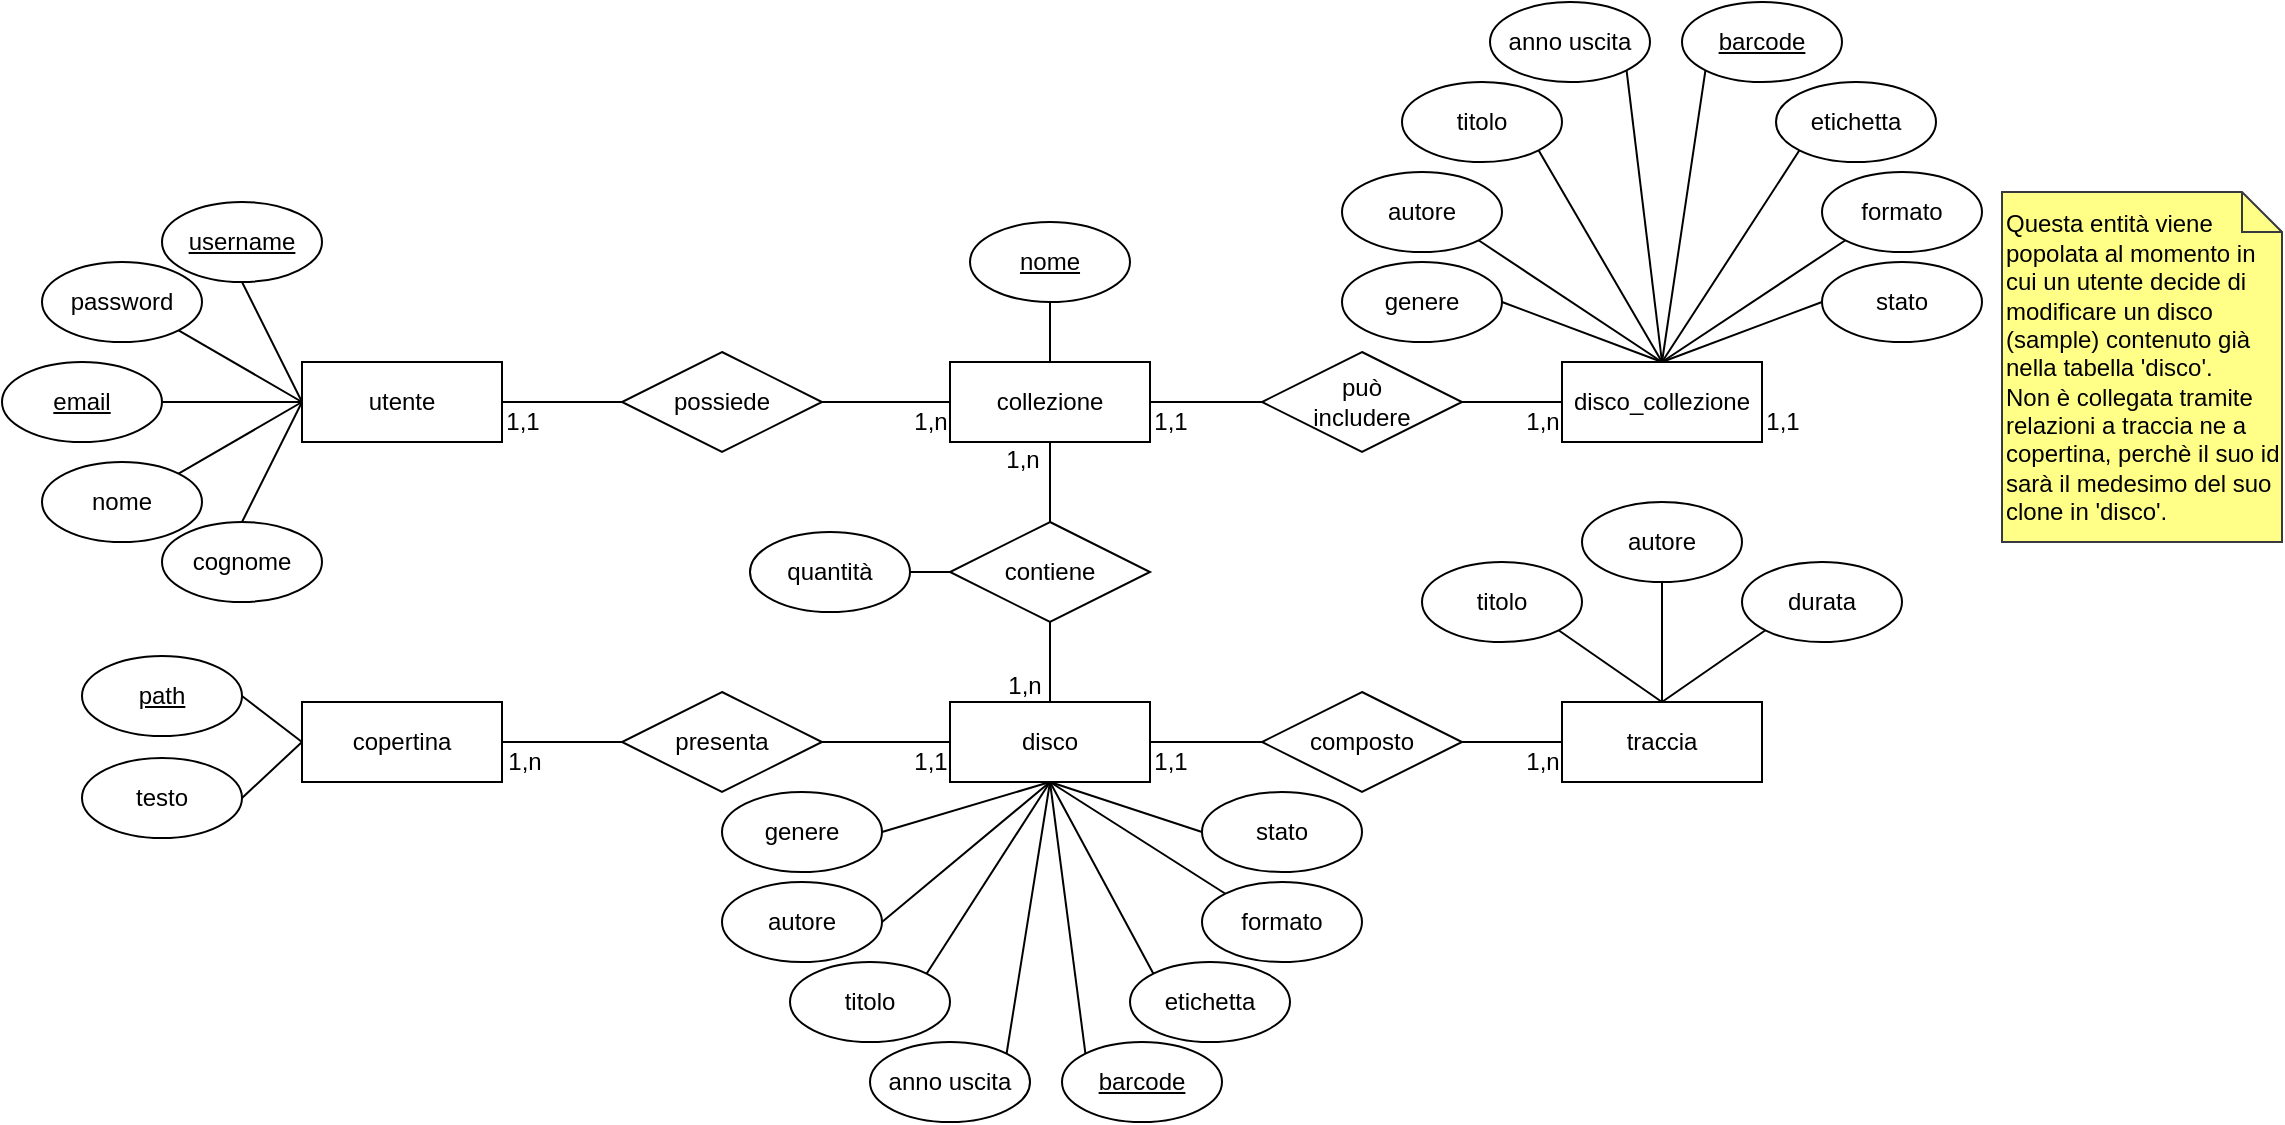 <mxfile version="20.0.3" type="device"><diagram id="9C5ScU2kkhxl5Dl63eEf" name="Page-1"><mxGraphModel dx="1412" dy="1539" grid="1" gridSize="10" guides="1" tooltips="1" connect="1" arrows="1" fold="1" page="1" pageScale="1" pageWidth="827" pageHeight="1169" math="0" shadow="0"><root><mxCell id="0"/><mxCell id="1" parent="0"/><mxCell id="UA9ULOvgtSy7m1eGcbgd-25" style="edgeStyle=none;rounded=0;orthogonalLoop=1;jettySize=auto;html=1;exitX=1;exitY=0.5;exitDx=0;exitDy=0;endArrow=none;endFill=0;" edge="1" parent="1" source="UA9ULOvgtSy7m1eGcbgd-1" target="UA9ULOvgtSy7m1eGcbgd-24"><mxGeometry relative="1" as="geometry"/></mxCell><mxCell id="UA9ULOvgtSy7m1eGcbgd-1" value="utente" style="whiteSpace=wrap;html=1;align=center;" vertex="1" parent="1"><mxGeometry x="90" y="110" width="100" height="40" as="geometry"/></mxCell><mxCell id="UA9ULOvgtSy7m1eGcbgd-72" style="edgeStyle=none;rounded=0;orthogonalLoop=1;jettySize=auto;html=1;entryX=0;entryY=0.5;entryDx=0;entryDy=0;endArrow=none;endFill=0;" edge="1" parent="1" source="UA9ULOvgtSy7m1eGcbgd-2" target="UA9ULOvgtSy7m1eGcbgd-71"><mxGeometry relative="1" as="geometry"/></mxCell><mxCell id="UA9ULOvgtSy7m1eGcbgd-2" value="collezione" style="whiteSpace=wrap;html=1;align=center;" vertex="1" parent="1"><mxGeometry x="414" y="110" width="100" height="40" as="geometry"/></mxCell><mxCell id="UA9ULOvgtSy7m1eGcbgd-60" style="edgeStyle=none;rounded=0;orthogonalLoop=1;jettySize=auto;html=1;exitX=1;exitY=0.5;exitDx=0;exitDy=0;entryX=0;entryY=0.5;entryDx=0;entryDy=0;endArrow=none;endFill=0;" edge="1" parent="1" source="UA9ULOvgtSy7m1eGcbgd-3" target="UA9ULOvgtSy7m1eGcbgd-58"><mxGeometry relative="1" as="geometry"/></mxCell><mxCell id="UA9ULOvgtSy7m1eGcbgd-3" value="copertina" style="whiteSpace=wrap;html=1;align=center;" vertex="1" parent="1"><mxGeometry x="90" y="280" width="100" height="40" as="geometry"/></mxCell><mxCell id="UA9ULOvgtSy7m1eGcbgd-4" value="traccia" style="whiteSpace=wrap;html=1;align=center;" vertex="1" parent="1"><mxGeometry x="720" y="280" width="100" height="40" as="geometry"/></mxCell><mxCell id="UA9ULOvgtSy7m1eGcbgd-56" style="edgeStyle=none;rounded=0;orthogonalLoop=1;jettySize=auto;html=1;exitX=1;exitY=0.5;exitDx=0;exitDy=0;entryX=0;entryY=0.5;entryDx=0;entryDy=0;endArrow=none;endFill=0;" edge="1" parent="1" source="UA9ULOvgtSy7m1eGcbgd-5" target="UA9ULOvgtSy7m1eGcbgd-55"><mxGeometry relative="1" as="geometry"/></mxCell><mxCell id="UA9ULOvgtSy7m1eGcbgd-5" value="disco" style="whiteSpace=wrap;html=1;align=center;" vertex="1" parent="1"><mxGeometry x="414" y="280" width="100" height="40" as="geometry"/></mxCell><mxCell id="UA9ULOvgtSy7m1eGcbgd-16" style="edgeStyle=none;rounded=0;orthogonalLoop=1;jettySize=auto;html=1;exitX=0.5;exitY=1;exitDx=0;exitDy=0;entryX=0;entryY=0.5;entryDx=0;entryDy=0;endArrow=none;endFill=0;" edge="1" parent="1" source="UA9ULOvgtSy7m1eGcbgd-6" target="UA9ULOvgtSy7m1eGcbgd-1"><mxGeometry relative="1" as="geometry"/></mxCell><mxCell id="UA9ULOvgtSy7m1eGcbgd-6" value="username" style="ellipse;whiteSpace=wrap;html=1;align=center;fontStyle=4;" vertex="1" parent="1"><mxGeometry x="20" y="30" width="80" height="40" as="geometry"/></mxCell><mxCell id="UA9ULOvgtSy7m1eGcbgd-14" style="edgeStyle=none;rounded=0;orthogonalLoop=1;jettySize=auto;html=1;exitX=1;exitY=0;exitDx=0;exitDy=0;entryX=0;entryY=0.5;entryDx=0;entryDy=0;endArrow=none;endFill=0;" edge="1" parent="1" source="UA9ULOvgtSy7m1eGcbgd-7" target="UA9ULOvgtSy7m1eGcbgd-1"><mxGeometry relative="1" as="geometry"/></mxCell><mxCell id="UA9ULOvgtSy7m1eGcbgd-7" value="nome" style="ellipse;whiteSpace=wrap;html=1;align=center;" vertex="1" parent="1"><mxGeometry x="-40" y="160" width="80" height="40" as="geometry"/></mxCell><mxCell id="UA9ULOvgtSy7m1eGcbgd-12" style="rounded=0;orthogonalLoop=1;jettySize=auto;html=1;exitX=1;exitY=0.5;exitDx=0;exitDy=0;entryX=0;entryY=0.5;entryDx=0;entryDy=0;endArrow=none;endFill=0;" edge="1" parent="1" source="UA9ULOvgtSy7m1eGcbgd-9" target="UA9ULOvgtSy7m1eGcbgd-1"><mxGeometry relative="1" as="geometry"/></mxCell><mxCell id="UA9ULOvgtSy7m1eGcbgd-9" value="email" style="ellipse;whiteSpace=wrap;html=1;align=center;fontStyle=4;" vertex="1" parent="1"><mxGeometry x="-60" y="110" width="80" height="40" as="geometry"/></mxCell><mxCell id="UA9ULOvgtSy7m1eGcbgd-15" style="edgeStyle=none;rounded=0;orthogonalLoop=1;jettySize=auto;html=1;exitX=0.5;exitY=0;exitDx=0;exitDy=0;endArrow=none;endFill=0;" edge="1" parent="1" source="UA9ULOvgtSy7m1eGcbgd-10"><mxGeometry relative="1" as="geometry"><mxPoint x="90" y="130" as="targetPoint"/></mxGeometry></mxCell><mxCell id="UA9ULOvgtSy7m1eGcbgd-10" value="cognome&lt;span style=&quot;color: rgba(0, 0, 0, 0); font-family: monospace; font-size: 0px; text-align: start;&quot;&gt;%3CmxGraphModel%3E%3Croot%3E%3CmxCell%20id%3D%220%22%2F%3E%3CmxCell%20id%3D%221%22%20parent%3D%220%22%2F%3E%3CmxCell%20id%3D%222%22%20value%3D%22nome%22%20style%3D%22ellipse%3BwhiteSpace%3Dwrap%3Bhtml%3D1%3Balign%3Dcenter%3B%22%20vertex%3D%221%22%20parent%3D%221%22%3E%3CmxGeometry%20x%3D%22170%22%20y%3D%22220%22%20width%3D%2280%22%20height%3D%2240%22%20as%3D%22geometry%22%2F%3E%3C%2FmxCell%3E%3C%2Froot%3E%3C%2FmxGraphModel%3E&lt;/span&gt;" style="ellipse;whiteSpace=wrap;html=1;align=center;" vertex="1" parent="1"><mxGeometry x="20" y="190" width="80" height="40" as="geometry"/></mxCell><mxCell id="UA9ULOvgtSy7m1eGcbgd-13" style="edgeStyle=none;rounded=0;orthogonalLoop=1;jettySize=auto;html=1;exitX=1;exitY=1;exitDx=0;exitDy=0;entryX=0;entryY=0.5;entryDx=0;entryDy=0;endArrow=none;endFill=0;" edge="1" parent="1" source="UA9ULOvgtSy7m1eGcbgd-11" target="UA9ULOvgtSy7m1eGcbgd-1"><mxGeometry relative="1" as="geometry"/></mxCell><mxCell id="UA9ULOvgtSy7m1eGcbgd-11" value="password" style="ellipse;whiteSpace=wrap;html=1;align=center;" vertex="1" parent="1"><mxGeometry x="-40" y="60" width="80" height="40" as="geometry"/></mxCell><mxCell id="UA9ULOvgtSy7m1eGcbgd-18" style="edgeStyle=none;rounded=0;orthogonalLoop=1;jettySize=auto;html=1;endArrow=none;endFill=0;" edge="1" parent="1" target="UA9ULOvgtSy7m1eGcbgd-2"><mxGeometry relative="1" as="geometry"><mxPoint x="464" y="80" as="sourcePoint"/></mxGeometry></mxCell><mxCell id="UA9ULOvgtSy7m1eGcbgd-17" value="nome" style="ellipse;whiteSpace=wrap;html=1;align=center;fontStyle=4;" vertex="1" parent="1"><mxGeometry x="424" y="40" width="80" height="40" as="geometry"/></mxCell><mxCell id="UA9ULOvgtSy7m1eGcbgd-22" style="edgeStyle=none;rounded=0;orthogonalLoop=1;jettySize=auto;html=1;exitX=0.5;exitY=0;exitDx=0;exitDy=0;entryX=0.5;entryY=1;entryDx=0;entryDy=0;endArrow=none;endFill=0;" edge="1" parent="1" source="UA9ULOvgtSy7m1eGcbgd-19" target="UA9ULOvgtSy7m1eGcbgd-2"><mxGeometry relative="1" as="geometry"/></mxCell><mxCell id="UA9ULOvgtSy7m1eGcbgd-23" style="edgeStyle=none;rounded=0;orthogonalLoop=1;jettySize=auto;html=1;exitX=0.5;exitY=1;exitDx=0;exitDy=0;endArrow=none;endFill=0;" edge="1" parent="1" source="UA9ULOvgtSy7m1eGcbgd-19" target="UA9ULOvgtSy7m1eGcbgd-5"><mxGeometry relative="1" as="geometry"/></mxCell><mxCell id="UA9ULOvgtSy7m1eGcbgd-19" value="contiene" style="shape=rhombus;perimeter=rhombusPerimeter;whiteSpace=wrap;html=1;align=center;" vertex="1" parent="1"><mxGeometry x="414" y="190" width="100" height="50" as="geometry"/></mxCell><mxCell id="UA9ULOvgtSy7m1eGcbgd-21" style="edgeStyle=none;rounded=0;orthogonalLoop=1;jettySize=auto;html=1;exitX=1;exitY=0.5;exitDx=0;exitDy=0;entryX=0;entryY=0.5;entryDx=0;entryDy=0;endArrow=none;endFill=0;" edge="1" parent="1" source="UA9ULOvgtSy7m1eGcbgd-20" target="UA9ULOvgtSy7m1eGcbgd-19"><mxGeometry relative="1" as="geometry"/></mxCell><mxCell id="UA9ULOvgtSy7m1eGcbgd-20" value="quantità" style="ellipse;whiteSpace=wrap;html=1;align=center;" vertex="1" parent="1"><mxGeometry x="314" y="195" width="80" height="40" as="geometry"/></mxCell><mxCell id="UA9ULOvgtSy7m1eGcbgd-26" style="edgeStyle=none;rounded=0;orthogonalLoop=1;jettySize=auto;html=1;exitX=1;exitY=0.5;exitDx=0;exitDy=0;entryX=0;entryY=0.5;entryDx=0;entryDy=0;endArrow=none;endFill=0;" edge="1" parent="1" source="UA9ULOvgtSy7m1eGcbgd-24" target="UA9ULOvgtSy7m1eGcbgd-2"><mxGeometry relative="1" as="geometry"/></mxCell><mxCell id="UA9ULOvgtSy7m1eGcbgd-24" value="possiede" style="shape=rhombus;perimeter=rhombusPerimeter;whiteSpace=wrap;html=1;align=center;" vertex="1" parent="1"><mxGeometry x="250" y="105" width="100" height="50" as="geometry"/></mxCell><mxCell id="UA9ULOvgtSy7m1eGcbgd-44" style="edgeStyle=none;rounded=0;orthogonalLoop=1;jettySize=auto;html=1;exitX=0;exitY=0;exitDx=0;exitDy=0;entryX=0.5;entryY=1;entryDx=0;entryDy=0;endArrow=none;endFill=0;" edge="1" parent="1" source="UA9ULOvgtSy7m1eGcbgd-27" target="UA9ULOvgtSy7m1eGcbgd-5"><mxGeometry relative="1" as="geometry"/></mxCell><mxCell id="UA9ULOvgtSy7m1eGcbgd-27" value="barcode" style="ellipse;whiteSpace=wrap;html=1;align=center;fontStyle=4;" vertex="1" parent="1"><mxGeometry x="470" y="450" width="80" height="40" as="geometry"/></mxCell><mxCell id="UA9ULOvgtSy7m1eGcbgd-41" style="edgeStyle=none;rounded=0;orthogonalLoop=1;jettySize=auto;html=1;exitX=1;exitY=0.5;exitDx=0;exitDy=0;entryX=0.5;entryY=1;entryDx=0;entryDy=0;endArrow=none;endFill=0;" edge="1" parent="1" source="UA9ULOvgtSy7m1eGcbgd-28" target="UA9ULOvgtSy7m1eGcbgd-5"><mxGeometry relative="1" as="geometry"/></mxCell><mxCell id="UA9ULOvgtSy7m1eGcbgd-28" value="autore" style="ellipse;whiteSpace=wrap;html=1;align=center;" vertex="1" parent="1"><mxGeometry x="300" y="370" width="80" height="40" as="geometry"/></mxCell><mxCell id="UA9ULOvgtSy7m1eGcbgd-42" style="edgeStyle=none;rounded=0;orthogonalLoop=1;jettySize=auto;html=1;exitX=1;exitY=0;exitDx=0;exitDy=0;entryX=0.5;entryY=1;entryDx=0;entryDy=0;endArrow=none;endFill=0;" edge="1" parent="1" source="UA9ULOvgtSy7m1eGcbgd-29" target="UA9ULOvgtSy7m1eGcbgd-5"><mxGeometry relative="1" as="geometry"/></mxCell><mxCell id="UA9ULOvgtSy7m1eGcbgd-29" value="titolo" style="ellipse;whiteSpace=wrap;html=1;align=center;" vertex="1" parent="1"><mxGeometry x="334" y="410" width="80" height="40" as="geometry"/></mxCell><mxCell id="UA9ULOvgtSy7m1eGcbgd-43" style="edgeStyle=none;rounded=0;orthogonalLoop=1;jettySize=auto;html=1;exitX=1;exitY=0;exitDx=0;exitDy=0;entryX=0.5;entryY=1;entryDx=0;entryDy=0;endArrow=none;endFill=0;" edge="1" parent="1" source="UA9ULOvgtSy7m1eGcbgd-30" target="UA9ULOvgtSy7m1eGcbgd-5"><mxGeometry relative="1" as="geometry"/></mxCell><mxCell id="UA9ULOvgtSy7m1eGcbgd-30" value="anno uscita" style="ellipse;whiteSpace=wrap;html=1;align=center;" vertex="1" parent="1"><mxGeometry x="374" y="450" width="80" height="40" as="geometry"/></mxCell><mxCell id="UA9ULOvgtSy7m1eGcbgd-45" style="edgeStyle=none;rounded=0;orthogonalLoop=1;jettySize=auto;html=1;exitX=0;exitY=0;exitDx=0;exitDy=0;entryX=0.5;entryY=1;entryDx=0;entryDy=0;endArrow=none;endFill=0;" edge="1" parent="1" source="UA9ULOvgtSy7m1eGcbgd-31" target="UA9ULOvgtSy7m1eGcbgd-5"><mxGeometry relative="1" as="geometry"/></mxCell><mxCell id="UA9ULOvgtSy7m1eGcbgd-31" value="etichetta" style="ellipse;whiteSpace=wrap;html=1;align=center;" vertex="1" parent="1"><mxGeometry x="504" y="410" width="80" height="40" as="geometry"/></mxCell><mxCell id="UA9ULOvgtSy7m1eGcbgd-39" style="edgeStyle=none;rounded=0;orthogonalLoop=1;jettySize=auto;html=1;exitX=1;exitY=0.5;exitDx=0;exitDy=0;entryX=0.5;entryY=1;entryDx=0;entryDy=0;endArrow=none;endFill=0;" edge="1" parent="1" source="UA9ULOvgtSy7m1eGcbgd-32" target="UA9ULOvgtSy7m1eGcbgd-5"><mxGeometry relative="1" as="geometry"/></mxCell><mxCell id="UA9ULOvgtSy7m1eGcbgd-32" value="genere" style="ellipse;whiteSpace=wrap;html=1;align=center;" vertex="1" parent="1"><mxGeometry x="300" y="325" width="80" height="40" as="geometry"/></mxCell><mxCell id="UA9ULOvgtSy7m1eGcbgd-47" style="edgeStyle=none;rounded=0;orthogonalLoop=1;jettySize=auto;html=1;exitX=0;exitY=0.5;exitDx=0;exitDy=0;entryX=0.5;entryY=1;entryDx=0;entryDy=0;endArrow=none;endFill=0;" edge="1" parent="1" source="UA9ULOvgtSy7m1eGcbgd-33" target="UA9ULOvgtSy7m1eGcbgd-5"><mxGeometry relative="1" as="geometry"/></mxCell><mxCell id="UA9ULOvgtSy7m1eGcbgd-33" value="stato" style="ellipse;whiteSpace=wrap;html=1;align=center;" vertex="1" parent="1"><mxGeometry x="540" y="325" width="80" height="40" as="geometry"/></mxCell><mxCell id="UA9ULOvgtSy7m1eGcbgd-46" style="edgeStyle=none;rounded=0;orthogonalLoop=1;jettySize=auto;html=1;exitX=0;exitY=0;exitDx=0;exitDy=0;entryX=0.5;entryY=1;entryDx=0;entryDy=0;endArrow=none;endFill=0;" edge="1" parent="1" source="UA9ULOvgtSy7m1eGcbgd-34" target="UA9ULOvgtSy7m1eGcbgd-5"><mxGeometry relative="1" as="geometry"/></mxCell><mxCell id="UA9ULOvgtSy7m1eGcbgd-34" value="formato" style="ellipse;whiteSpace=wrap;html=1;align=center;" vertex="1" parent="1"><mxGeometry x="540" y="370" width="80" height="40" as="geometry"/></mxCell><mxCell id="UA9ULOvgtSy7m1eGcbgd-51" style="edgeStyle=none;rounded=0;orthogonalLoop=1;jettySize=auto;html=1;exitX=1;exitY=1;exitDx=0;exitDy=0;entryX=0.5;entryY=0;entryDx=0;entryDy=0;endArrow=none;endFill=0;" edge="1" parent="1" source="UA9ULOvgtSy7m1eGcbgd-48" target="UA9ULOvgtSy7m1eGcbgd-4"><mxGeometry relative="1" as="geometry"/></mxCell><mxCell id="UA9ULOvgtSy7m1eGcbgd-48" value="titolo" style="ellipse;whiteSpace=wrap;html=1;align=center;" vertex="1" parent="1"><mxGeometry x="650" y="210" width="80" height="40" as="geometry"/></mxCell><mxCell id="UA9ULOvgtSy7m1eGcbgd-53" style="edgeStyle=none;rounded=0;orthogonalLoop=1;jettySize=auto;html=1;entryX=0.5;entryY=0;entryDx=0;entryDy=0;endArrow=none;endFill=0;" edge="1" parent="1" source="UA9ULOvgtSy7m1eGcbgd-49" target="UA9ULOvgtSy7m1eGcbgd-4"><mxGeometry relative="1" as="geometry"/></mxCell><mxCell id="UA9ULOvgtSy7m1eGcbgd-49" value="autore" style="ellipse;whiteSpace=wrap;html=1;align=center;" vertex="1" parent="1"><mxGeometry x="730" y="180" width="80" height="40" as="geometry"/></mxCell><mxCell id="UA9ULOvgtSy7m1eGcbgd-54" style="edgeStyle=none;rounded=0;orthogonalLoop=1;jettySize=auto;html=1;exitX=0;exitY=1;exitDx=0;exitDy=0;entryX=0.5;entryY=0;entryDx=0;entryDy=0;endArrow=none;endFill=0;" edge="1" parent="1" source="UA9ULOvgtSy7m1eGcbgd-50" target="UA9ULOvgtSy7m1eGcbgd-4"><mxGeometry relative="1" as="geometry"/></mxCell><mxCell id="UA9ULOvgtSy7m1eGcbgd-50" value="durata" style="ellipse;whiteSpace=wrap;html=1;align=center;" vertex="1" parent="1"><mxGeometry x="810" y="210" width="80" height="40" as="geometry"/></mxCell><mxCell id="UA9ULOvgtSy7m1eGcbgd-57" style="edgeStyle=none;rounded=0;orthogonalLoop=1;jettySize=auto;html=1;exitX=1;exitY=0.5;exitDx=0;exitDy=0;entryX=0;entryY=0.5;entryDx=0;entryDy=0;endArrow=none;endFill=0;" edge="1" parent="1" source="UA9ULOvgtSy7m1eGcbgd-55" target="UA9ULOvgtSy7m1eGcbgd-4"><mxGeometry relative="1" as="geometry"><mxPoint x="690" y="300" as="sourcePoint"/></mxGeometry></mxCell><mxCell id="UA9ULOvgtSy7m1eGcbgd-55" value="composto" style="shape=rhombus;perimeter=rhombusPerimeter;whiteSpace=wrap;html=1;align=center;" vertex="1" parent="1"><mxGeometry x="570" y="275" width="100" height="50" as="geometry"/></mxCell><mxCell id="UA9ULOvgtSy7m1eGcbgd-59" style="edgeStyle=none;rounded=0;orthogonalLoop=1;jettySize=auto;html=1;exitX=1;exitY=0.5;exitDx=0;exitDy=0;entryX=0;entryY=0.5;entryDx=0;entryDy=0;endArrow=none;endFill=0;" edge="1" parent="1" source="UA9ULOvgtSy7m1eGcbgd-58" target="UA9ULOvgtSy7m1eGcbgd-5"><mxGeometry relative="1" as="geometry"/></mxCell><mxCell id="UA9ULOvgtSy7m1eGcbgd-58" value="presenta" style="shape=rhombus;perimeter=rhombusPerimeter;whiteSpace=wrap;html=1;align=center;" vertex="1" parent="1"><mxGeometry x="250" y="275" width="100" height="50" as="geometry"/></mxCell><mxCell id="UA9ULOvgtSy7m1eGcbgd-97" style="edgeStyle=none;rounded=0;orthogonalLoop=1;jettySize=auto;html=1;exitX=1;exitY=0.5;exitDx=0;exitDy=0;entryX=0;entryY=0.5;entryDx=0;entryDy=0;endArrow=none;endFill=0;" edge="1" parent="1" source="UA9ULOvgtSy7m1eGcbgd-62" target="UA9ULOvgtSy7m1eGcbgd-3"><mxGeometry relative="1" as="geometry"/></mxCell><mxCell id="UA9ULOvgtSy7m1eGcbgd-62" value="path" style="ellipse;whiteSpace=wrap;html=1;align=center;fontStyle=4;" vertex="1" parent="1"><mxGeometry x="-20" y="257" width="80" height="40" as="geometry"/></mxCell><mxCell id="UA9ULOvgtSy7m1eGcbgd-64" value="1,1" style="text;html=1;align=center;verticalAlign=middle;resizable=0;points=[];autosize=1;strokeColor=none;fillColor=none;" vertex="1" parent="1"><mxGeometry x="384" y="295" width="40" height="30" as="geometry"/></mxCell><mxCell id="UA9ULOvgtSy7m1eGcbgd-65" value="1,n" style="text;html=1;align=center;verticalAlign=middle;resizable=0;points=[];autosize=1;strokeColor=none;fillColor=none;" vertex="1" parent="1"><mxGeometry x="181" y="295" width="40" height="30" as="geometry"/></mxCell><mxCell id="UA9ULOvgtSy7m1eGcbgd-66" value="1,1" style="text;html=1;align=center;verticalAlign=middle;resizable=0;points=[];autosize=1;strokeColor=none;fillColor=none;" vertex="1" parent="1"><mxGeometry x="504" y="295" width="40" height="30" as="geometry"/></mxCell><mxCell id="UA9ULOvgtSy7m1eGcbgd-67" value="1,n" style="text;html=1;align=center;verticalAlign=middle;resizable=0;points=[];autosize=1;strokeColor=none;fillColor=none;" vertex="1" parent="1"><mxGeometry x="690" y="295" width="40" height="30" as="geometry"/></mxCell><mxCell id="UA9ULOvgtSy7m1eGcbgd-68" value="1,1" style="text;html=1;align=center;verticalAlign=middle;resizable=0;points=[];autosize=1;strokeColor=none;fillColor=none;" vertex="1" parent="1"><mxGeometry x="180" y="125" width="40" height="30" as="geometry"/></mxCell><mxCell id="UA9ULOvgtSy7m1eGcbgd-69" value="1,n" style="text;html=1;align=center;verticalAlign=middle;resizable=0;points=[];autosize=1;strokeColor=none;fillColor=none;" vertex="1" parent="1"><mxGeometry x="384" y="125" width="40" height="30" as="geometry"/></mxCell><mxCell id="UA9ULOvgtSy7m1eGcbgd-70" value="disco_collezione" style="whiteSpace=wrap;html=1;align=center;" vertex="1" parent="1"><mxGeometry x="720" y="110" width="100" height="40" as="geometry"/></mxCell><mxCell id="UA9ULOvgtSy7m1eGcbgd-73" style="edgeStyle=none;rounded=0;orthogonalLoop=1;jettySize=auto;html=1;exitX=1;exitY=0.5;exitDx=0;exitDy=0;entryX=0;entryY=0.5;entryDx=0;entryDy=0;endArrow=none;endFill=0;" edge="1" parent="1" source="UA9ULOvgtSy7m1eGcbgd-71" target="UA9ULOvgtSy7m1eGcbgd-70"><mxGeometry relative="1" as="geometry"/></mxCell><mxCell id="UA9ULOvgtSy7m1eGcbgd-71" value="può&lt;br&gt;includere" style="shape=rhombus;perimeter=rhombusPerimeter;whiteSpace=wrap;html=1;align=center;" vertex="1" parent="1"><mxGeometry x="570" y="105" width="100" height="50" as="geometry"/></mxCell><mxCell id="UA9ULOvgtSy7m1eGcbgd-88" style="edgeStyle=none;rounded=0;orthogonalLoop=1;jettySize=auto;html=1;exitX=0;exitY=1;exitDx=0;exitDy=0;entryX=0.5;entryY=0;entryDx=0;entryDy=0;endArrow=none;endFill=0;" edge="1" parent="1" source="UA9ULOvgtSy7m1eGcbgd-74" target="UA9ULOvgtSy7m1eGcbgd-70"><mxGeometry relative="1" as="geometry"/></mxCell><mxCell id="UA9ULOvgtSy7m1eGcbgd-74" value="barcode" style="ellipse;whiteSpace=wrap;html=1;align=center;fontStyle=4;" vertex="1" parent="1"><mxGeometry x="780" y="-70" width="80" height="40" as="geometry"/></mxCell><mxCell id="UA9ULOvgtSy7m1eGcbgd-85" style="edgeStyle=none;rounded=0;orthogonalLoop=1;jettySize=auto;html=1;exitX=1;exitY=1;exitDx=0;exitDy=0;entryX=0.5;entryY=0;entryDx=0;entryDy=0;endArrow=none;endFill=0;" edge="1" parent="1" source="UA9ULOvgtSy7m1eGcbgd-75" target="UA9ULOvgtSy7m1eGcbgd-70"><mxGeometry relative="1" as="geometry"/></mxCell><mxCell id="UA9ULOvgtSy7m1eGcbgd-75" value="autore" style="ellipse;whiteSpace=wrap;html=1;align=center;" vertex="1" parent="1"><mxGeometry x="610" y="15" width="80" height="40" as="geometry"/></mxCell><mxCell id="UA9ULOvgtSy7m1eGcbgd-86" style="edgeStyle=none;rounded=0;orthogonalLoop=1;jettySize=auto;html=1;exitX=1;exitY=1;exitDx=0;exitDy=0;entryX=0.5;entryY=0;entryDx=0;entryDy=0;endArrow=none;endFill=0;" edge="1" parent="1" source="UA9ULOvgtSy7m1eGcbgd-76" target="UA9ULOvgtSy7m1eGcbgd-70"><mxGeometry relative="1" as="geometry"/></mxCell><mxCell id="UA9ULOvgtSy7m1eGcbgd-76" value="titolo" style="ellipse;whiteSpace=wrap;html=1;align=center;" vertex="1" parent="1"><mxGeometry x="640" y="-30" width="80" height="40" as="geometry"/></mxCell><mxCell id="UA9ULOvgtSy7m1eGcbgd-87" style="edgeStyle=none;rounded=0;orthogonalLoop=1;jettySize=auto;html=1;exitX=1;exitY=1;exitDx=0;exitDy=0;entryX=0.5;entryY=0;entryDx=0;entryDy=0;endArrow=none;endFill=0;" edge="1" parent="1" source="UA9ULOvgtSy7m1eGcbgd-77" target="UA9ULOvgtSy7m1eGcbgd-70"><mxGeometry relative="1" as="geometry"/></mxCell><mxCell id="UA9ULOvgtSy7m1eGcbgd-77" value="anno uscita" style="ellipse;whiteSpace=wrap;html=1;align=center;" vertex="1" parent="1"><mxGeometry x="684" y="-70" width="80" height="40" as="geometry"/></mxCell><mxCell id="UA9ULOvgtSy7m1eGcbgd-89" style="edgeStyle=none;rounded=0;orthogonalLoop=1;jettySize=auto;html=1;exitX=0;exitY=1;exitDx=0;exitDy=0;endArrow=none;endFill=0;" edge="1" parent="1" source="UA9ULOvgtSy7m1eGcbgd-78"><mxGeometry relative="1" as="geometry"><mxPoint x="770" y="110.0" as="targetPoint"/></mxGeometry></mxCell><mxCell id="UA9ULOvgtSy7m1eGcbgd-78" value="etichetta" style="ellipse;whiteSpace=wrap;html=1;align=center;" vertex="1" parent="1"><mxGeometry x="827" y="-30" width="80" height="40" as="geometry"/></mxCell><mxCell id="UA9ULOvgtSy7m1eGcbgd-84" style="edgeStyle=none;rounded=0;orthogonalLoop=1;jettySize=auto;html=1;exitX=1;exitY=0.5;exitDx=0;exitDy=0;entryX=0.5;entryY=0;entryDx=0;entryDy=0;endArrow=none;endFill=0;" edge="1" parent="1" source="UA9ULOvgtSy7m1eGcbgd-79" target="UA9ULOvgtSy7m1eGcbgd-70"><mxGeometry relative="1" as="geometry"/></mxCell><mxCell id="UA9ULOvgtSy7m1eGcbgd-79" value="genere" style="ellipse;whiteSpace=wrap;html=1;align=center;" vertex="1" parent="1"><mxGeometry x="610" y="60" width="80" height="40" as="geometry"/></mxCell><mxCell id="UA9ULOvgtSy7m1eGcbgd-91" style="edgeStyle=none;rounded=0;orthogonalLoop=1;jettySize=auto;html=1;exitX=0;exitY=0.5;exitDx=0;exitDy=0;entryX=0.5;entryY=0;entryDx=0;entryDy=0;endArrow=none;endFill=0;" edge="1" parent="1" source="UA9ULOvgtSy7m1eGcbgd-80" target="UA9ULOvgtSy7m1eGcbgd-70"><mxGeometry relative="1" as="geometry"/></mxCell><mxCell id="UA9ULOvgtSy7m1eGcbgd-80" value="stato" style="ellipse;whiteSpace=wrap;html=1;align=center;" vertex="1" parent="1"><mxGeometry x="850" y="60" width="80" height="40" as="geometry"/></mxCell><mxCell id="UA9ULOvgtSy7m1eGcbgd-90" style="edgeStyle=none;rounded=0;orthogonalLoop=1;jettySize=auto;html=1;exitX=0;exitY=1;exitDx=0;exitDy=0;endArrow=none;endFill=0;" edge="1" parent="1" source="UA9ULOvgtSy7m1eGcbgd-81"><mxGeometry relative="1" as="geometry"><mxPoint x="770" y="110.0" as="targetPoint"/></mxGeometry></mxCell><mxCell id="UA9ULOvgtSy7m1eGcbgd-81" value="formato" style="ellipse;whiteSpace=wrap;html=1;align=center;" vertex="1" parent="1"><mxGeometry x="850" y="15" width="80" height="40" as="geometry"/></mxCell><mxCell id="UA9ULOvgtSy7m1eGcbgd-92" value="1,1" style="text;html=1;align=center;verticalAlign=middle;resizable=0;points=[];autosize=1;strokeColor=none;fillColor=none;" vertex="1" parent="1"><mxGeometry x="504" y="125" width="40" height="30" as="geometry"/></mxCell><mxCell id="UA9ULOvgtSy7m1eGcbgd-93" value="1,n" style="text;html=1;align=center;verticalAlign=middle;resizable=0;points=[];autosize=1;strokeColor=none;fillColor=none;" vertex="1" parent="1"><mxGeometry x="431" y="257" width="40" height="30" as="geometry"/></mxCell><mxCell id="UA9ULOvgtSy7m1eGcbgd-94" value="1,n" style="text;html=1;align=center;verticalAlign=middle;resizable=0;points=[];autosize=1;strokeColor=none;fillColor=none;" vertex="1" parent="1"><mxGeometry x="430" y="144" width="40" height="30" as="geometry"/></mxCell><mxCell id="UA9ULOvgtSy7m1eGcbgd-95" value="1,n" style="text;html=1;align=center;verticalAlign=middle;resizable=0;points=[];autosize=1;strokeColor=none;fillColor=none;" vertex="1" parent="1"><mxGeometry x="690" y="125" width="40" height="30" as="geometry"/></mxCell><mxCell id="UA9ULOvgtSy7m1eGcbgd-96" value="Questa entità viene popolata al momento in cui un utente decide di modificare un disco (sample) contenuto già nella tabella 'disco'.&lt;br&gt;&lt;div style=&quot;&quot;&gt;Non è collegata tramite relazioni a traccia ne a copertina, perchè il suo id sarà il medesimo del suo clone in 'disco'.&amp;nbsp;&lt;/div&gt;" style="shape=note;size=20;whiteSpace=wrap;html=1;fillColor=#ffff88;strokeColor=#36393d;align=left;" vertex="1" parent="1"><mxGeometry x="940" y="25" width="140" height="175" as="geometry"/></mxCell><mxCell id="UA9ULOvgtSy7m1eGcbgd-102" value="1,1" style="text;html=1;align=center;verticalAlign=middle;resizable=0;points=[];autosize=1;strokeColor=none;fillColor=none;" vertex="1" parent="1"><mxGeometry x="810" y="125" width="40" height="30" as="geometry"/></mxCell><mxCell id="UA9ULOvgtSy7m1eGcbgd-104" style="rounded=0;orthogonalLoop=1;jettySize=auto;html=1;exitX=1;exitY=0.5;exitDx=0;exitDy=0;entryX=0;entryY=0.5;entryDx=0;entryDy=0;endArrow=none;endFill=0;" edge="1" parent="1" source="UA9ULOvgtSy7m1eGcbgd-103" target="UA9ULOvgtSy7m1eGcbgd-3"><mxGeometry relative="1" as="geometry"/></mxCell><mxCell id="UA9ULOvgtSy7m1eGcbgd-103" value="testo" style="ellipse;whiteSpace=wrap;html=1;align=center;" vertex="1" parent="1"><mxGeometry x="-20" y="308" width="80" height="40" as="geometry"/></mxCell></root></mxGraphModel></diagram></mxfile>